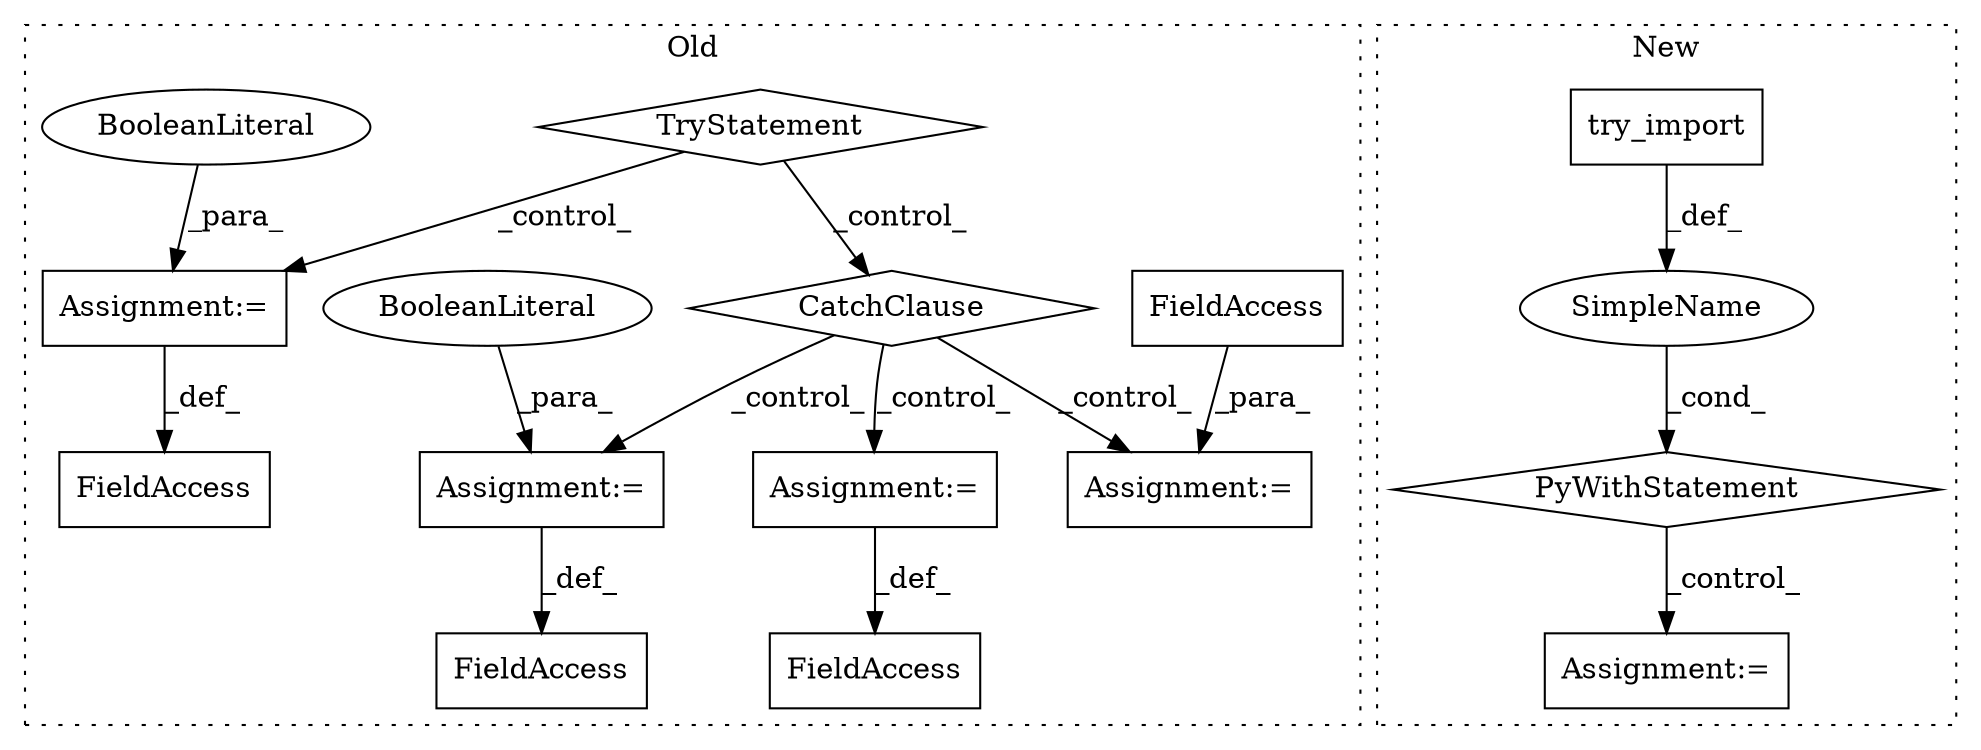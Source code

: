 digraph G {
subgraph cluster0 {
1 [label="TryStatement" a="54" s="121" l="4" shape="diamond"];
3 [label="CatchClause" a="12" s="157,181" l="11,2" shape="diamond"];
6 [label="Assignment:=" a="7" s="143" l="1" shape="box"];
7 [label="Assignment:=" a="7" s="224" l="1" shape="box"];
8 [label="BooleanLiteral" a="9" s="225" l="5" shape="ellipse"];
9 [label="BooleanLiteral" a="9" s="144" l="4" shape="ellipse"];
11 [label="Assignment:=" a="7" s="204" l="1" shape="box"];
12 [label="FieldAccess" a="22" s="133" l="10" shape="box"];
13 [label="FieldAccess" a="22" s="191" l="13" shape="box"];
14 [label="FieldAccess" a="22" s="214" l="10" shape="box"];
15 [label="Assignment:=" a="7" s="246" l="1" shape="box"];
16 [label="FieldAccess" a="22" s="247" l="6" shape="box"];
label = "Old";
style="dotted";
}
subgraph cluster1 {
2 [label="PyWithStatement" a="104" s="156,178" l="10,2" shape="diamond"];
4 [label="Assignment:=" a="7" s="243" l="8" shape="box"];
5 [label="SimpleName" a="42" s="" l="" shape="ellipse"];
10 [label="try_import" a="32" s="166" l="12" shape="box"];
label = "New";
style="dotted";
}
1 -> 3 [label="_control_"];
1 -> 6 [label="_control_"];
2 -> 4 [label="_control_"];
3 -> 15 [label="_control_"];
3 -> 7 [label="_control_"];
3 -> 11 [label="_control_"];
5 -> 2 [label="_cond_"];
6 -> 12 [label="_def_"];
7 -> 14 [label="_def_"];
8 -> 7 [label="_para_"];
9 -> 6 [label="_para_"];
10 -> 5 [label="_def_"];
11 -> 13 [label="_def_"];
16 -> 15 [label="_para_"];
}